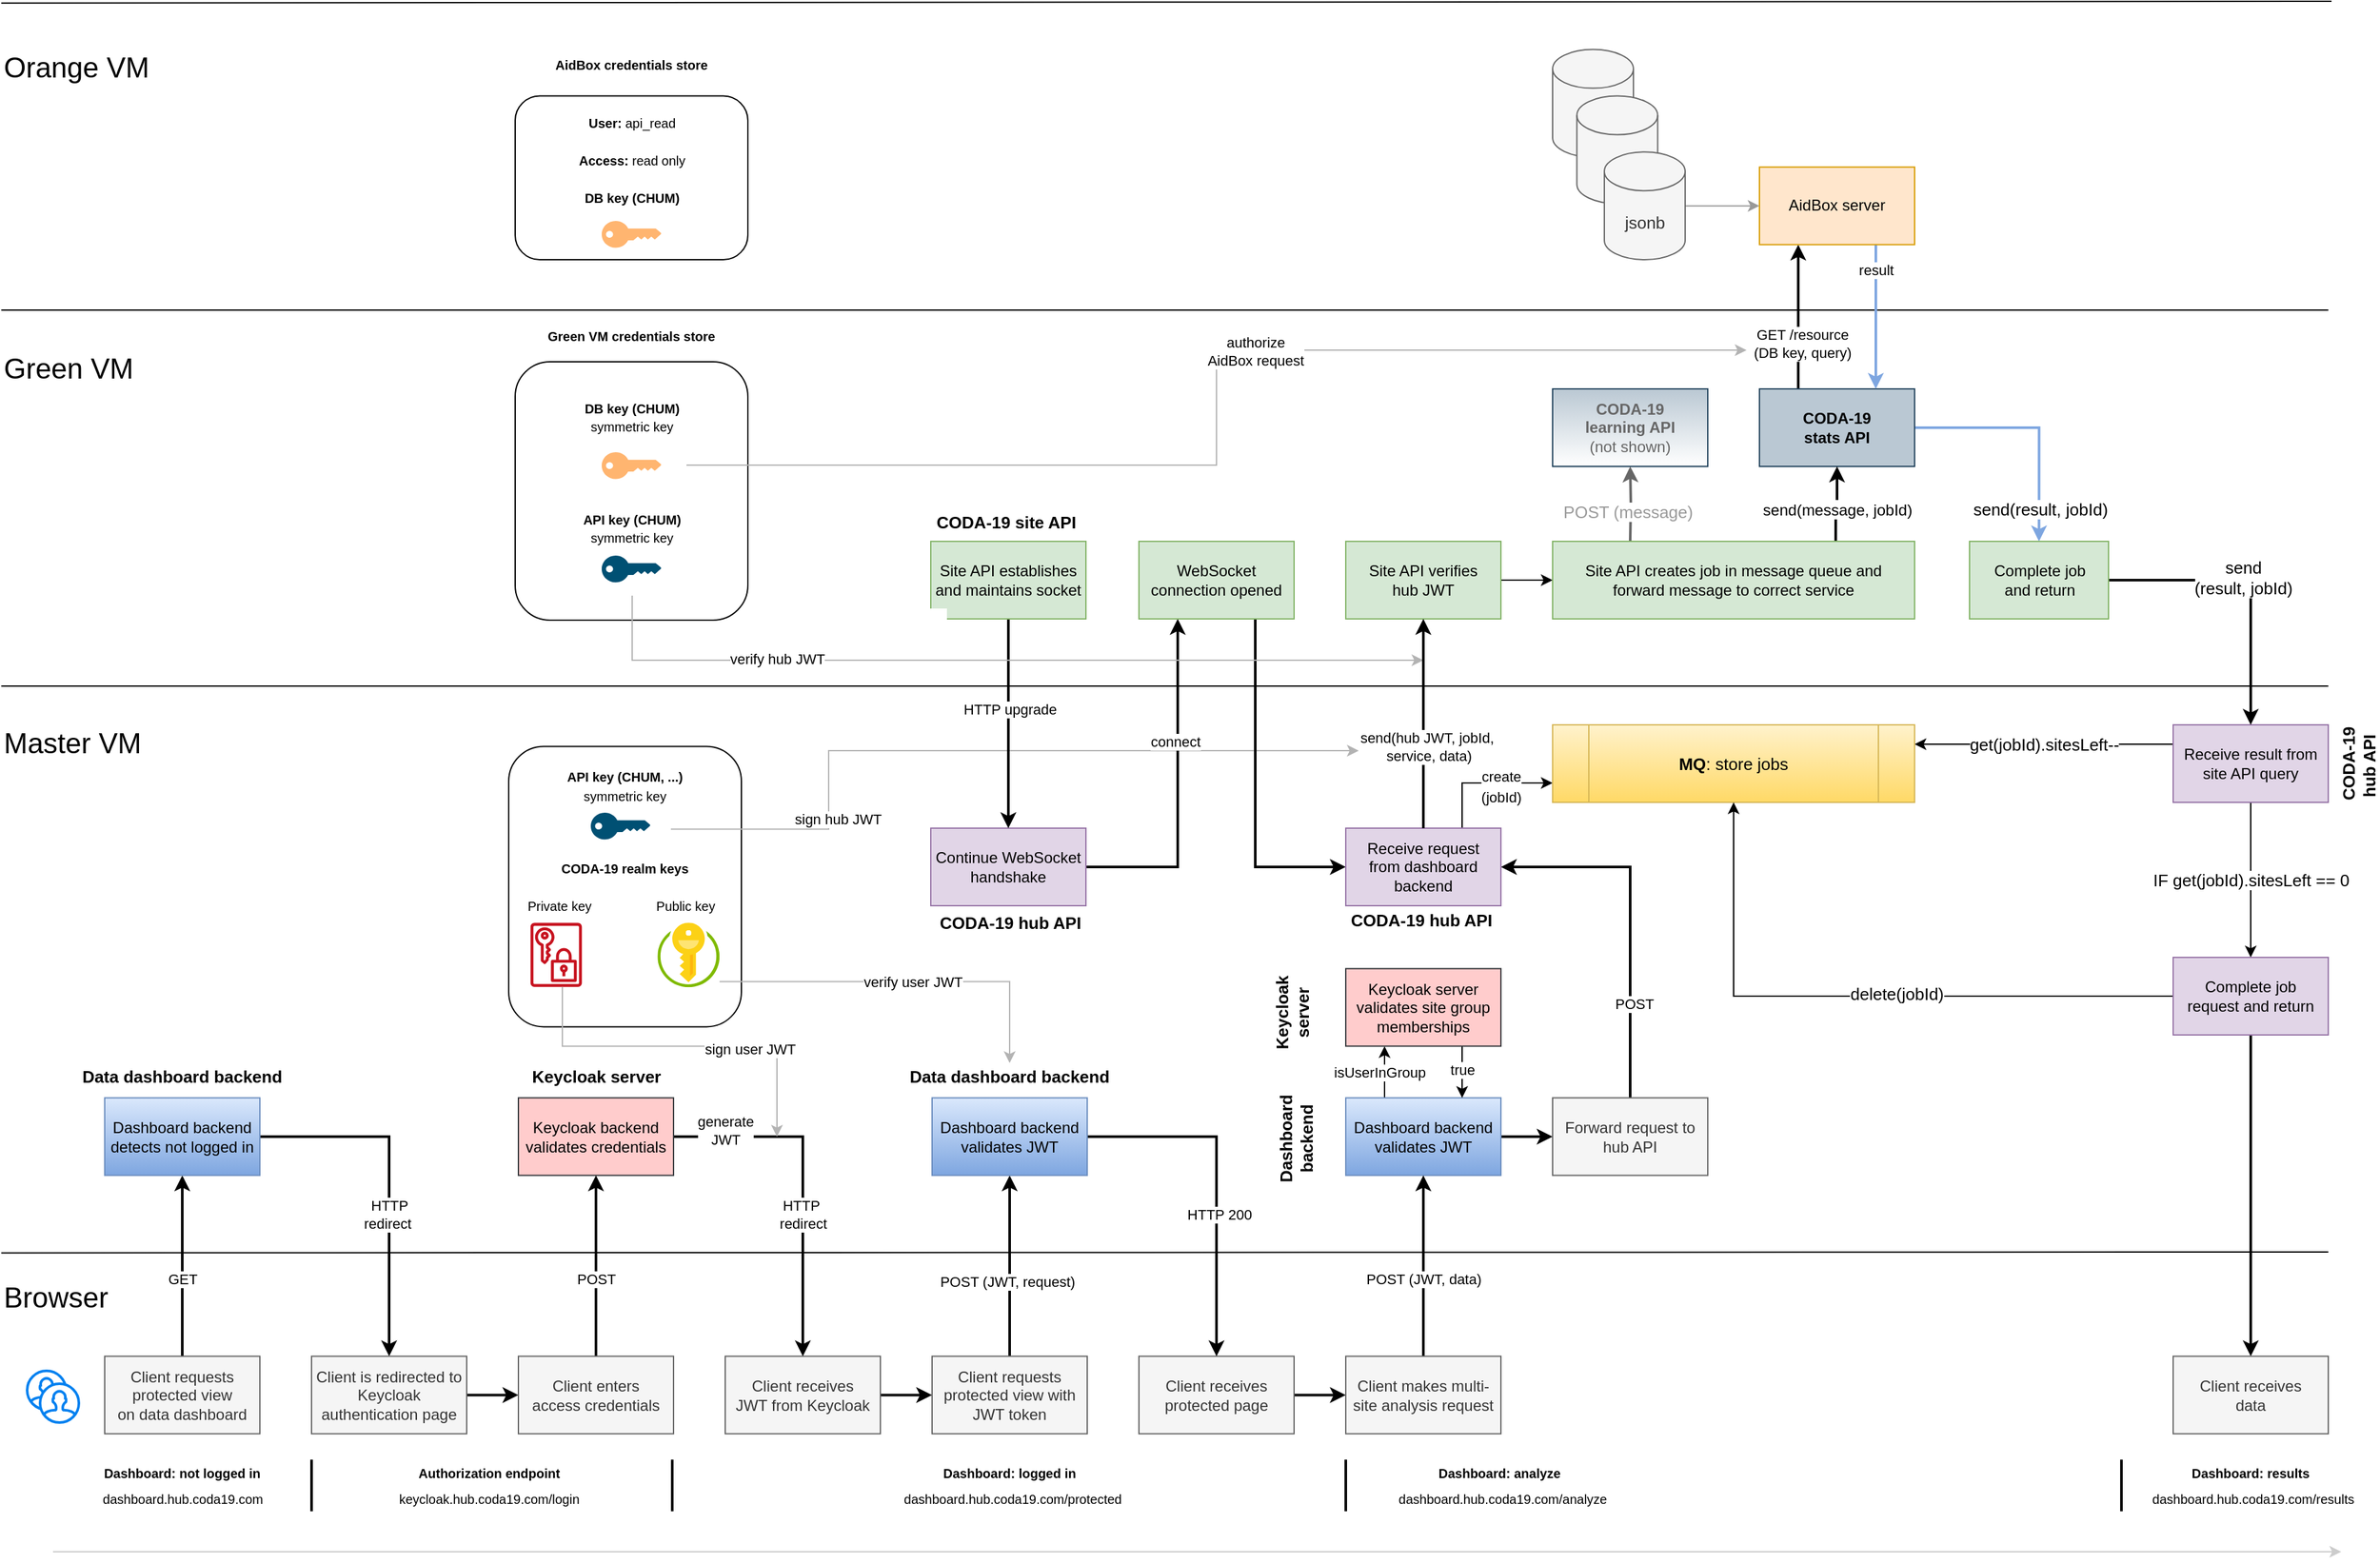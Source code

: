 <mxfile version="13.10.0" type="github">
  <diagram id="xXC8S_svYIRL2FnE1IQ2" name="Page-1">
    <mxGraphModel dx="2417" dy="4061" grid="1" gridSize="10" guides="1" tooltips="1" connect="1" arrows="1" fold="1" page="1" pageScale="1" pageWidth="4000" pageHeight="2400" math="0" shadow="0">
      <root>
        <mxCell id="0" />
        <mxCell id="1" parent="0" />
        <mxCell id="p4e5K4KNWvCtrYB_MZkV-93" value="" style="group" vertex="1" connectable="0" parent="1">
          <mxGeometry x="400" y="-1783.29" width="240" height="217" as="geometry" />
        </mxCell>
        <mxCell id="p4e5K4KNWvCtrYB_MZkV-55" value="" style="rounded=1;whiteSpace=wrap;html=1;" vertex="1" parent="p4e5K4KNWvCtrYB_MZkV-93">
          <mxGeometry x="32.5" width="180" height="217" as="geometry" />
        </mxCell>
        <mxCell id="p4e5K4KNWvCtrYB_MZkV-47" value="&lt;font style=&quot;font-size: 10px&quot;&gt;&lt;b&gt;CODA-19 realm keys&lt;br&gt;&lt;/b&gt;&lt;br&gt;Private key&amp;nbsp; &amp;nbsp; &amp;nbsp; &amp;nbsp; &amp;nbsp; &amp;nbsp; &amp;nbsp; &amp;nbsp; &amp;nbsp; Public key&amp;nbsp;&amp;nbsp;&lt;br&gt;&lt;/font&gt;" style="text;html=1;strokeColor=none;fillColor=none;align=center;verticalAlign=middle;whiteSpace=wrap;rounded=0;" vertex="1" parent="p4e5K4KNWvCtrYB_MZkV-93">
          <mxGeometry x="5" y="93.54" width="235" height="29.931" as="geometry" />
        </mxCell>
        <mxCell id="p4e5K4KNWvCtrYB_MZkV-48" value="" style="outlineConnect=0;fontColor=#232F3E;gradientColor=none;fillColor=#C7131F;strokeColor=none;dashed=0;verticalLabelPosition=bottom;verticalAlign=top;align=center;html=1;fontSize=12;fontStyle=0;aspect=fixed;pointerEvents=1;shape=mxgraph.aws4.data_encryption_key;" vertex="1" parent="p4e5K4KNWvCtrYB_MZkV-93">
          <mxGeometry x="49.37" y="136.4" width="39.74" height="50" as="geometry" />
        </mxCell>
        <mxCell id="p4e5K4KNWvCtrYB_MZkV-46" value="" style="aspect=fixed;html=1;points=[];align=center;image;fontSize=12;image=img/lib/mscae/Key_Vaults.svg;" vertex="1" parent="p4e5K4KNWvCtrYB_MZkV-93">
          <mxGeometry x="147.62" y="136.4" width="48" height="50" as="geometry" />
        </mxCell>
        <mxCell id="p4e5K4KNWvCtrYB_MZkV-138" value="&lt;font style=&quot;font-size: 10px&quot;&gt;&lt;b&gt;API key (CHUM, ...)&lt;/b&gt;&lt;br&gt;symmetric key&lt;br&gt;&lt;/font&gt;" style="text;html=1;strokeColor=none;fillColor=none;align=center;verticalAlign=middle;whiteSpace=wrap;rounded=0;" vertex="1" parent="p4e5K4KNWvCtrYB_MZkV-93">
          <mxGeometry x="5" y="5" width="235" height="50" as="geometry" />
        </mxCell>
        <mxCell id="p4e5K4KNWvCtrYB_MZkV-140" value="" style="points=[[0,0.5,0],[0.24,0,0],[0.5,0.28,0],[0.995,0.475,0],[0.5,0.72,0],[0.24,1,0]];verticalLabelPosition=bottom;html=1;verticalAlign=top;aspect=fixed;align=center;pointerEvents=1;shape=mxgraph.cisco19.key;fillColor=#005073;strokeColor=none;" vertex="1" parent="p4e5K4KNWvCtrYB_MZkV-93">
          <mxGeometry x="96" y="51.29" width="46.11" height="20.75" as="geometry" />
        </mxCell>
        <mxCell id="p4e5K4KNWvCtrYB_MZkV-148" style="edgeStyle=orthogonalEdgeStyle;rounded=0;orthogonalLoop=1;jettySize=auto;html=1;startArrow=none;startFill=0;endArrow=classic;endFill=1;strokeWidth=1;strokeColor=#B3B3B3;exitX=0.697;exitY=0.295;exitDx=0;exitDy=0;exitPerimeter=0;" edge="1" parent="1" source="p4e5K4KNWvCtrYB_MZkV-55">
          <mxGeometry relative="1" as="geometry">
            <mxPoint x="1090" y="-1780" as="targetPoint" />
            <mxPoint x="550" y="-1741.29" as="sourcePoint" />
            <Array as="points">
              <mxPoint x="680" y="-1719" />
              <mxPoint x="680" y="-1780" />
              <mxPoint x="1090" y="-1780" />
            </Array>
          </mxGeometry>
        </mxCell>
        <mxCell id="p4e5K4KNWvCtrYB_MZkV-149" value="sign hub JWT" style="edgeLabel;html=1;align=center;verticalAlign=middle;resizable=0;points=[];" vertex="1" connectable="0" parent="p4e5K4KNWvCtrYB_MZkV-148">
          <mxGeometry x="-0.577" y="-4" relative="1" as="geometry">
            <mxPoint x="2.88" y="-4" as="offset" />
          </mxGeometry>
        </mxCell>
        <mxCell id="p4e5K4KNWvCtrYB_MZkV-44" style="edgeStyle=orthogonalEdgeStyle;rounded=0;orthogonalLoop=1;jettySize=auto;html=1;exitX=1;exitY=0.5;exitDx=0;exitDy=0;entryX=0;entryY=0.5;entryDx=0;entryDy=0;strokeWidth=2;" edge="1" parent="1" source="JVTaZavZ11wcBZYtvzni-1" target="p4e5K4KNWvCtrYB_MZkV-40">
          <mxGeometry relative="1" as="geometry" />
        </mxCell>
        <mxCell id="JVTaZavZ11wcBZYtvzni-1" value="Client receives&lt;br&gt;JWT from Keycloak" style="rounded=0;whiteSpace=wrap;html=1;fillColor=#f5f5f5;strokeColor=#666666;fontColor=#333333;" parent="1" vertex="1">
          <mxGeometry x="600" y="-1311.29" width="120" height="60" as="geometry" />
        </mxCell>
        <mxCell id="p4e5K4KNWvCtrYB_MZkV-8" style="edgeStyle=orthogonalEdgeStyle;rounded=0;orthogonalLoop=1;jettySize=auto;html=1;exitX=0.5;exitY=0;exitDx=0;exitDy=0;strokeWidth=2;" edge="1" parent="1" source="JVTaZavZ11wcBZYtvzni-2" target="p4e5K4KNWvCtrYB_MZkV-7">
          <mxGeometry relative="1" as="geometry" />
        </mxCell>
        <mxCell id="p4e5K4KNWvCtrYB_MZkV-21" value="GET" style="edgeLabel;html=1;align=center;verticalAlign=middle;resizable=0;points=[];" vertex="1" connectable="0" parent="p4e5K4KNWvCtrYB_MZkV-8">
          <mxGeometry x="0.429" y="1" relative="1" as="geometry">
            <mxPoint x="1" y="40" as="offset" />
          </mxGeometry>
        </mxCell>
        <mxCell id="JVTaZavZ11wcBZYtvzni-2" value="Client requests&lt;br&gt;protected view&lt;br&gt;on data dashboard" style="rounded=0;whiteSpace=wrap;html=1;fillColor=#f5f5f5;strokeColor=#666666;fontColor=#333333;" parent="1" vertex="1">
          <mxGeometry x="120" y="-1311.29" width="120" height="60" as="geometry" />
        </mxCell>
        <mxCell id="p4e5K4KNWvCtrYB_MZkV-67" style="edgeStyle=orthogonalEdgeStyle;rounded=0;orthogonalLoop=1;jettySize=auto;html=1;exitX=1;exitY=0.5;exitDx=0;exitDy=0;strokeWidth=2;" edge="1" parent="1" source="JVTaZavZ11wcBZYtvzni-3" target="p4e5K4KNWvCtrYB_MZkV-64">
          <mxGeometry relative="1" as="geometry" />
        </mxCell>
        <mxCell id="JVTaZavZ11wcBZYtvzni-3" value="Client receives protected page" style="rounded=0;whiteSpace=wrap;html=1;fillColor=#f5f5f5;strokeColor=#666666;fontColor=#333333;" parent="1" vertex="1">
          <mxGeometry x="920" y="-1311.29" width="120" height="60" as="geometry" />
        </mxCell>
        <mxCell id="JVTaZavZ11wcBZYtvzni-5" value="" style="endArrow=none;html=1;" parent="1" edge="1">
          <mxGeometry width="50" height="50" relative="1" as="geometry">
            <mxPoint x="40" y="-1391.29" as="sourcePoint" />
            <mxPoint x="1840" y="-1392" as="targetPoint" />
          </mxGeometry>
        </mxCell>
        <mxCell id="JVTaZavZ11wcBZYtvzni-18" style="edgeStyle=orthogonalEdgeStyle;rounded=0;orthogonalLoop=1;jettySize=auto;html=1;exitX=1;exitY=0.5;exitDx=0;exitDy=0;startArrow=none;startFill=0;strokeWidth=2;" parent="1" source="JVTaZavZ11wcBZYtvzni-12" target="JVTaZavZ11wcBZYtvzni-17" edge="1">
          <mxGeometry relative="1" as="geometry" />
        </mxCell>
        <mxCell id="p4e5K4KNWvCtrYB_MZkV-79" style="edgeStyle=orthogonalEdgeStyle;rounded=0;orthogonalLoop=1;jettySize=auto;html=1;exitX=0.25;exitY=0;exitDx=0;exitDy=0;entryX=0.25;entryY=1;entryDx=0;entryDy=0;strokeWidth=1;" edge="1" parent="1" source="JVTaZavZ11wcBZYtvzni-12" target="p4e5K4KNWvCtrYB_MZkV-74">
          <mxGeometry relative="1" as="geometry" />
        </mxCell>
        <mxCell id="p4e5K4KNWvCtrYB_MZkV-80" value="isUserInGroup" style="edgeLabel;html=1;align=center;verticalAlign=middle;resizable=0;points=[];" vertex="1" connectable="0" parent="p4e5K4KNWvCtrYB_MZkV-79">
          <mxGeometry x="-0.188" y="4" relative="1" as="geometry">
            <mxPoint y="-3.53" as="offset" />
          </mxGeometry>
        </mxCell>
        <mxCell id="JVTaZavZ11wcBZYtvzni-12" value="Dashboard backend&lt;br&gt;validates JWT" style="rounded=0;whiteSpace=wrap;html=1;fillColor=#dae8fc;strokeColor=#6c8ebf;gradientColor=#7ea6e0;" parent="1" vertex="1">
          <mxGeometry x="1080" y="-1511.29" width="120" height="60" as="geometry" />
        </mxCell>
        <mxCell id="p4e5K4KNWvCtrYB_MZkV-132" style="edgeStyle=orthogonalEdgeStyle;rounded=0;orthogonalLoop=1;jettySize=auto;html=1;exitX=0.5;exitY=0;exitDx=0;exitDy=0;entryX=1;entryY=0.5;entryDx=0;entryDy=0;startArrow=none;startFill=0;endArrow=classic;endFill=1;strokeWidth=2;" edge="1" parent="1" source="JVTaZavZ11wcBZYtvzni-17" target="p4e5K4KNWvCtrYB_MZkV-131">
          <mxGeometry relative="1" as="geometry" />
        </mxCell>
        <mxCell id="p4e5K4KNWvCtrYB_MZkV-133" value="POST" style="edgeLabel;html=1;align=center;verticalAlign=middle;resizable=0;points=[];" vertex="1" connectable="0" parent="p4e5K4KNWvCtrYB_MZkV-132">
          <mxGeometry x="-0.479" y="-3" relative="1" as="geometry">
            <mxPoint as="offset" />
          </mxGeometry>
        </mxCell>
        <mxCell id="JVTaZavZ11wcBZYtvzni-17" value="Forward request to hub API" style="rounded=0;whiteSpace=wrap;html=1;fillColor=#f5f5f5;strokeColor=#666666;fontColor=#333333;" parent="1" vertex="1">
          <mxGeometry x="1240" y="-1511.29" width="120" height="60" as="geometry" />
        </mxCell>
        <mxCell id="JVTaZavZ11wcBZYtvzni-20" value="" style="endArrow=none;html=1;" parent="1" edge="1">
          <mxGeometry width="50" height="50" relative="1" as="geometry">
            <mxPoint x="40" y="-1830" as="sourcePoint" />
            <mxPoint x="1840" y="-1830" as="targetPoint" />
          </mxGeometry>
        </mxCell>
        <mxCell id="p4e5K4KNWvCtrYB_MZkV-176" style="edgeStyle=orthogonalEdgeStyle;rounded=0;orthogonalLoop=1;jettySize=auto;html=1;exitX=0.25;exitY=0;exitDx=0;exitDy=0;entryX=0.25;entryY=1;entryDx=0;entryDy=0;startArrow=none;startFill=0;endArrow=classic;endFill=1;strokeColor=#000000;strokeWidth=2;" edge="1" parent="1" source="JVTaZavZ11wcBZYtvzni-21" target="JVTaZavZ11wcBZYtvzni-44">
          <mxGeometry relative="1" as="geometry" />
        </mxCell>
        <mxCell id="p4e5K4KNWvCtrYB_MZkV-180" value="GET /resource&lt;br&gt;(DB key, query)" style="edgeLabel;html=1;align=center;verticalAlign=middle;resizable=0;points=[];" vertex="1" connectable="0" parent="p4e5K4KNWvCtrYB_MZkV-176">
          <mxGeometry x="-0.089" y="-3" relative="1" as="geometry">
            <mxPoint y="15.71" as="offset" />
          </mxGeometry>
        </mxCell>
        <mxCell id="p4e5K4KNWvCtrYB_MZkV-196" style="edgeStyle=orthogonalEdgeStyle;rounded=0;orthogonalLoop=1;jettySize=auto;html=1;exitX=1;exitY=0.5;exitDx=0;exitDy=0;entryX=0.5;entryY=0;entryDx=0;entryDy=0;startArrow=none;startFill=0;endArrow=classic;endFill=1;strokeWidth=2;strokeColor=#7EA6E0;" edge="1" parent="1" source="JVTaZavZ11wcBZYtvzni-21" target="p4e5K4KNWvCtrYB_MZkV-211">
          <mxGeometry relative="1" as="geometry" />
        </mxCell>
        <mxCell id="p4e5K4KNWvCtrYB_MZkV-219" value="send(result, jobId)" style="edgeLabel;html=1;align=center;verticalAlign=middle;resizable=0;points=[];fontSize=13;" vertex="1" connectable="0" parent="p4e5K4KNWvCtrYB_MZkV-196">
          <mxGeometry x="0.251" relative="1" as="geometry">
            <mxPoint x="0.08" y="43.43" as="offset" />
          </mxGeometry>
        </mxCell>
        <mxCell id="JVTaZavZ11wcBZYtvzni-21" value="&lt;b&gt;CODA-19 &lt;br&gt;stats API&lt;br&gt;&lt;/b&gt;" style="rounded=0;whiteSpace=wrap;html=1;fillColor=#bac8d3;strokeColor=#23445d;" parent="1" vertex="1">
          <mxGeometry x="1400" y="-2060" width="120" height="60" as="geometry" />
        </mxCell>
        <mxCell id="JVTaZavZ11wcBZYtvzni-43" value="" style="endArrow=none;html=1;" parent="1" edge="1">
          <mxGeometry width="50" height="50" relative="1" as="geometry">
            <mxPoint x="40" y="-2121" as="sourcePoint" />
            <mxPoint x="1840" y="-2121" as="targetPoint" />
          </mxGeometry>
        </mxCell>
        <mxCell id="p4e5K4KNWvCtrYB_MZkV-178" style="edgeStyle=orthogonalEdgeStyle;rounded=0;orthogonalLoop=1;jettySize=auto;html=1;exitX=0.75;exitY=1;exitDx=0;exitDy=0;entryX=0.75;entryY=0;entryDx=0;entryDy=0;startArrow=none;startFill=0;endArrow=classic;endFill=1;strokeWidth=2;strokeColor=#7EA6E0;" edge="1" parent="1" source="JVTaZavZ11wcBZYtvzni-44" target="JVTaZavZ11wcBZYtvzni-21">
          <mxGeometry relative="1" as="geometry" />
        </mxCell>
        <mxCell id="p4e5K4KNWvCtrYB_MZkV-179" value="result" style="edgeLabel;html=1;align=center;verticalAlign=middle;resizable=0;points=[];" vertex="1" connectable="0" parent="p4e5K4KNWvCtrYB_MZkV-178">
          <mxGeometry x="-0.661" relative="1" as="geometry">
            <mxPoint as="offset" />
          </mxGeometry>
        </mxCell>
        <mxCell id="JVTaZavZ11wcBZYtvzni-44" value="AidBox server" style="rounded=0;whiteSpace=wrap;html=1;fillColor=#ffe6cc;strokeColor=#d79b00;" parent="1" vertex="1">
          <mxGeometry x="1400" y="-2231.68" width="120" height="60" as="geometry" />
        </mxCell>
        <mxCell id="JVTaZavZ11wcBZYtvzni-45" value="Orange VM" style="text;html=1;strokeColor=none;fillColor=none;align=left;verticalAlign=middle;whiteSpace=wrap;rounded=0;fontSize=22;" parent="1" vertex="1">
          <mxGeometry x="40" y="-2322.7" width="150" height="30" as="geometry" />
        </mxCell>
        <mxCell id="JVTaZavZ11wcBZYtvzni-49" value="Green VM" style="text;html=1;strokeColor=none;fillColor=none;align=left;verticalAlign=middle;whiteSpace=wrap;rounded=0;fontSize=22;" parent="1" vertex="1">
          <mxGeometry x="40" y="-2090" width="150" height="30" as="geometry" />
        </mxCell>
        <mxCell id="JVTaZavZ11wcBZYtvzni-50" value="Master VM" style="text;html=1;strokeColor=none;fillColor=none;align=left;verticalAlign=middle;whiteSpace=wrap;rounded=0;fontSize=22;" parent="1" vertex="1">
          <mxGeometry x="40" y="-1800" width="150" height="30" as="geometry" />
        </mxCell>
        <mxCell id="JVTaZavZ11wcBZYtvzni-51" value="Browser" style="text;html=1;strokeColor=none;fillColor=none;align=left;verticalAlign=middle;whiteSpace=wrap;rounded=0;fontSize=22;" parent="1" vertex="1">
          <mxGeometry x="40" y="-1371.29" width="150" height="30" as="geometry" />
        </mxCell>
        <mxCell id="JVTaZavZ11wcBZYtvzni-52" value="" style="endArrow=none;html=1;" parent="1" edge="1">
          <mxGeometry width="50" height="50" relative="1" as="geometry">
            <mxPoint x="40" y="-2358.67" as="sourcePoint" />
            <mxPoint x="1842.5" y="-2360" as="targetPoint" />
          </mxGeometry>
        </mxCell>
        <mxCell id="p4e5K4KNWvCtrYB_MZkV-111" style="edgeStyle=orthogonalEdgeStyle;rounded=0;orthogonalLoop=1;jettySize=auto;html=1;exitX=1;exitY=0.5;exitDx=0;exitDy=0;strokeWidth=2;entryX=0.25;entryY=1;entryDx=0;entryDy=0;" edge="1" parent="1" source="JVTaZavZ11wcBZYtvzni-53" target="p4e5K4KNWvCtrYB_MZkV-109">
          <mxGeometry relative="1" as="geometry">
            <mxPoint x="980.059" y="-1840" as="targetPoint" />
          </mxGeometry>
        </mxCell>
        <mxCell id="p4e5K4KNWvCtrYB_MZkV-157" value="connect" style="edgeLabel;html=1;align=center;verticalAlign=middle;resizable=0;points=[];" vertex="1" connectable="0" parent="p4e5K4KNWvCtrYB_MZkV-111">
          <mxGeometry x="0.282" y="2" relative="1" as="geometry">
            <mxPoint as="offset" />
          </mxGeometry>
        </mxCell>
        <mxCell id="JVTaZavZ11wcBZYtvzni-53" value="Continue WebSocket&lt;br&gt;handshake" style="rounded=0;whiteSpace=wrap;html=1;strokeColor=#9673a6;fillColor=#e1d5e7;" parent="1" vertex="1">
          <mxGeometry x="759" y="-1720" width="120" height="60" as="geometry" />
        </mxCell>
        <mxCell id="p4e5K4KNWvCtrYB_MZkV-108" style="edgeStyle=orthogonalEdgeStyle;rounded=0;orthogonalLoop=1;jettySize=auto;html=1;exitX=0.5;exitY=1;exitDx=0;exitDy=0;strokeWidth=2;" edge="1" parent="1" source="JVTaZavZ11wcBZYtvzni-54" target="JVTaZavZ11wcBZYtvzni-53">
          <mxGeometry relative="1" as="geometry">
            <mxPoint x="819" y="-1840" as="sourcePoint" />
          </mxGeometry>
        </mxCell>
        <mxCell id="p4e5K4KNWvCtrYB_MZkV-110" value="HTTP upgrade" style="edgeLabel;html=1;align=center;verticalAlign=middle;resizable=0;points=[];" vertex="1" connectable="0" parent="p4e5K4KNWvCtrYB_MZkV-108">
          <mxGeometry x="-0.429" y="-2" relative="1" as="geometry">
            <mxPoint x="3" y="23" as="offset" />
          </mxGeometry>
        </mxCell>
        <mxCell id="JVTaZavZ11wcBZYtvzni-54" value="Site API establishes and maintains socket" style="rounded=0;whiteSpace=wrap;html=1;fillColor=#d5e8d4;strokeColor=#82b366;" parent="1" vertex="1">
          <mxGeometry x="759" y="-1942" width="120" height="60" as="geometry" />
        </mxCell>
        <mxCell id="p4e5K4KNWvCtrYB_MZkV-243" value="get(jobId).sitesLeft--" style="edgeStyle=orthogonalEdgeStyle;rounded=0;orthogonalLoop=1;jettySize=auto;html=1;exitX=0;exitY=0.25;exitDx=0;exitDy=0;entryX=1;entryY=0.25;entryDx=0;entryDy=0;startArrow=none;startFill=0;endArrow=classic;endFill=1;strokeColor=#000000;strokeWidth=1;fontSize=13;" edge="1" parent="1" source="JVTaZavZ11wcBZYtvzni-59" target="p4e5K4KNWvCtrYB_MZkV-205">
          <mxGeometry relative="1" as="geometry" />
        </mxCell>
        <mxCell id="p4e5K4KNWvCtrYB_MZkV-249" value="IF get(jobId).sitesLeft == 0" style="edgeStyle=orthogonalEdgeStyle;rounded=0;orthogonalLoop=1;jettySize=auto;html=1;exitX=0.5;exitY=1;exitDx=0;exitDy=0;startArrow=none;startFill=0;endArrow=classic;endFill=1;strokeColor=#000000;strokeWidth=1;fontSize=13;" edge="1" parent="1" source="JVTaZavZ11wcBZYtvzni-59" target="p4e5K4KNWvCtrYB_MZkV-246">
          <mxGeometry relative="1" as="geometry" />
        </mxCell>
        <mxCell id="JVTaZavZ11wcBZYtvzni-59" value="Receive result from site API query" style="rounded=0;whiteSpace=wrap;html=1;fillColor=#e1d5e7;strokeColor=#9673a6;" parent="1" vertex="1">
          <mxGeometry x="1720" y="-1800" width="120" height="60" as="geometry" />
        </mxCell>
        <mxCell id="JVTaZavZ11wcBZYtvzni-83" style="edgeStyle=orthogonalEdgeStyle;rounded=0;orthogonalLoop=1;jettySize=auto;html=1;exitX=0.5;exitY=1;exitDx=0;exitDy=0;startArrow=none;startFill=0;strokeWidth=2;fontFamily=Courier New;fontSize=14;" parent="1" source="p4e5K4KNWvCtrYB_MZkV-246" target="JVTaZavZ11wcBZYtvzni-82" edge="1">
          <mxGeometry relative="1" as="geometry">
            <mxPoint x="1620.0" y="-1551.29" as="sourcePoint" />
          </mxGeometry>
        </mxCell>
        <mxCell id="JVTaZavZ11wcBZYtvzni-82" value="Client receives&lt;br&gt;data" style="rounded=0;whiteSpace=wrap;html=1;fillColor=#f5f5f5;strokeColor=#666666;fontColor=#333333;" parent="1" vertex="1">
          <mxGeometry x="1720" y="-1311.29" width="120" height="60" as="geometry" />
        </mxCell>
        <mxCell id="p4e5K4KNWvCtrYB_MZkV-3" value="" style="html=1;verticalLabelPosition=bottom;align=center;labelBackgroundColor=#ffffff;verticalAlign=top;strokeWidth=2;strokeColor=#0080F0;shadow=0;dashed=0;shape=mxgraph.ios7.icons.user;" vertex="1" parent="1">
          <mxGeometry x="60" y="-1300" width="30" height="30" as="geometry" />
        </mxCell>
        <mxCell id="p4e5K4KNWvCtrYB_MZkV-11" style="edgeStyle=orthogonalEdgeStyle;rounded=0;orthogonalLoop=1;jettySize=auto;html=1;exitX=1;exitY=0.5;exitDx=0;exitDy=0;strokeWidth=2;" edge="1" parent="1" source="p4e5K4KNWvCtrYB_MZkV-7" target="p4e5K4KNWvCtrYB_MZkV-10">
          <mxGeometry relative="1" as="geometry" />
        </mxCell>
        <mxCell id="p4e5K4KNWvCtrYB_MZkV-23" value="HTTP&lt;br&gt;redirect&amp;nbsp;" style="edgeLabel;html=1;align=center;verticalAlign=middle;resizable=0;points=[];" vertex="1" connectable="0" parent="p4e5K4KNWvCtrYB_MZkV-11">
          <mxGeometry x="0.244" y="-2" relative="1" as="geometry">
            <mxPoint x="2" y="-8" as="offset" />
          </mxGeometry>
        </mxCell>
        <mxCell id="p4e5K4KNWvCtrYB_MZkV-7" value="Dashboard backend&lt;br&gt;detects not logged in" style="rounded=0;whiteSpace=wrap;html=1;strokeColor=#6c8ebf;fillColor=#dae8fc;gradientColor=#7ea6e0;" vertex="1" parent="1">
          <mxGeometry x="120" y="-1511.29" width="120" height="60" as="geometry" />
        </mxCell>
        <mxCell id="p4e5K4KNWvCtrYB_MZkV-19" style="edgeStyle=orthogonalEdgeStyle;rounded=0;orthogonalLoop=1;jettySize=auto;html=1;exitX=1;exitY=0.5;exitDx=0;exitDy=0;strokeWidth=2;" edge="1" parent="1" source="p4e5K4KNWvCtrYB_MZkV-10" target="p4e5K4KNWvCtrYB_MZkV-18">
          <mxGeometry relative="1" as="geometry" />
        </mxCell>
        <mxCell id="p4e5K4KNWvCtrYB_MZkV-10" value="Client is redirected to Keycloak&lt;br&gt;authentication page" style="rounded=0;whiteSpace=wrap;html=1;fillColor=#f5f5f5;strokeColor=#666666;fontColor=#333333;" vertex="1" parent="1">
          <mxGeometry x="280" y="-1311.29" width="120" height="60" as="geometry" />
        </mxCell>
        <mxCell id="p4e5K4KNWvCtrYB_MZkV-13" value="&lt;font style=&quot;font-size: 10px&quot;&gt;dashboard.hub.coda19.com&lt;/font&gt;" style="text;html=1;strokeColor=none;fillColor=none;align=center;verticalAlign=middle;whiteSpace=wrap;rounded=0;" vertex="1" parent="1">
          <mxGeometry x="122.5" y="-1211.29" width="115" height="20" as="geometry" />
        </mxCell>
        <mxCell id="p4e5K4KNWvCtrYB_MZkV-15" value="&lt;font style=&quot;font-size: 10px&quot;&gt;keycloak.hub.coda19.com/login&lt;/font&gt;" style="text;html=1;strokeColor=none;fillColor=none;align=center;verticalAlign=middle;whiteSpace=wrap;rounded=0;" vertex="1" parent="1">
          <mxGeometry x="360" y="-1211.29" width="115" height="20" as="geometry" />
        </mxCell>
        <mxCell id="p4e5K4KNWvCtrYB_MZkV-34" style="edgeStyle=orthogonalEdgeStyle;rounded=0;orthogonalLoop=1;jettySize=auto;html=1;exitX=1;exitY=0.5;exitDx=0;exitDy=0;strokeWidth=2;" edge="1" parent="1" source="p4e5K4KNWvCtrYB_MZkV-16" target="JVTaZavZ11wcBZYtvzni-1">
          <mxGeometry relative="1" as="geometry" />
        </mxCell>
        <mxCell id="p4e5K4KNWvCtrYB_MZkV-35" value="HTTP&amp;nbsp;&lt;br&gt;redirect" style="edgeLabel;html=1;align=center;verticalAlign=middle;resizable=0;points=[];" vertex="1" connectable="0" parent="p4e5K4KNWvCtrYB_MZkV-34">
          <mxGeometry x="0.548" y="2" relative="1" as="geometry">
            <mxPoint x="-2" y="-49" as="offset" />
          </mxGeometry>
        </mxCell>
        <mxCell id="p4e5K4KNWvCtrYB_MZkV-54" value="generate&lt;br&gt;JWT" style="edgeLabel;html=1;align=center;verticalAlign=middle;resizable=0;points=[];" vertex="1" connectable="0" parent="p4e5K4KNWvCtrYB_MZkV-34">
          <mxGeometry x="-0.756" y="5" relative="1" as="geometry">
            <mxPoint x="7" as="offset" />
          </mxGeometry>
        </mxCell>
        <mxCell id="p4e5K4KNWvCtrYB_MZkV-16" value="Keycloak backend validates credentials" style="rounded=0;whiteSpace=wrap;html=1;fillColor=#ffcccc;strokeColor=#36393d;" vertex="1" parent="1">
          <mxGeometry x="440" y="-1511.29" width="120" height="60" as="geometry" />
        </mxCell>
        <mxCell id="p4e5K4KNWvCtrYB_MZkV-20" value="POST" style="edgeStyle=orthogonalEdgeStyle;rounded=0;orthogonalLoop=1;jettySize=auto;html=1;exitX=0.5;exitY=0;exitDx=0;exitDy=0;strokeWidth=2;" edge="1" parent="1" source="p4e5K4KNWvCtrYB_MZkV-18" target="p4e5K4KNWvCtrYB_MZkV-16">
          <mxGeometry x="-0.143" relative="1" as="geometry">
            <mxPoint as="offset" />
          </mxGeometry>
        </mxCell>
        <mxCell id="p4e5K4KNWvCtrYB_MZkV-18" value="Client enters&lt;br&gt;access credentials" style="rounded=0;whiteSpace=wrap;html=1;fillColor=#f5f5f5;strokeColor=#666666;fontColor=#333333;" vertex="1" parent="1">
          <mxGeometry x="440" y="-1311.29" width="120" height="60" as="geometry" />
        </mxCell>
        <mxCell id="p4e5K4KNWvCtrYB_MZkV-24" value="&lt;font style=&quot;font-size: 10px&quot;&gt;&lt;b&gt;Dashboard: not logged in&lt;/b&gt;&lt;/font&gt;" style="text;html=1;strokeColor=none;fillColor=none;align=center;verticalAlign=middle;whiteSpace=wrap;rounded=0;" vertex="1" parent="1">
          <mxGeometry x="101.25" y="-1231.29" width="157.5" height="20" as="geometry" />
        </mxCell>
        <mxCell id="p4e5K4KNWvCtrYB_MZkV-25" value="&lt;font style=&quot;font-size: 10px&quot;&gt;&lt;b&gt;Authorization endpoint&lt;/b&gt;&lt;/font&gt;" style="text;html=1;strokeColor=none;fillColor=none;align=center;verticalAlign=middle;whiteSpace=wrap;rounded=0;" vertex="1" parent="1">
          <mxGeometry x="350" y="-1231.29" width="135" height="20" as="geometry" />
        </mxCell>
        <mxCell id="p4e5K4KNWvCtrYB_MZkV-26" value="&lt;font style=&quot;font-size: 13px;&quot;&gt;&lt;b style=&quot;font-size: 13px;&quot;&gt;Keycloak server&lt;/b&gt;&lt;/font&gt;" style="text;html=1;strokeColor=none;fillColor=none;align=center;verticalAlign=middle;whiteSpace=wrap;rounded=0;fontSize=13;" vertex="1" parent="1">
          <mxGeometry x="432.5" y="-1538.29" width="135" height="20" as="geometry" />
        </mxCell>
        <mxCell id="p4e5K4KNWvCtrYB_MZkV-33" value="&lt;font style=&quot;font-size: 13px;&quot;&gt;&lt;b style=&quot;font-size: 13px;&quot;&gt;Data dashboard backend&lt;/b&gt;&lt;/font&gt;" style="text;html=1;strokeColor=none;fillColor=none;align=center;verticalAlign=middle;whiteSpace=wrap;rounded=0;fontSize=13;" vertex="1" parent="1">
          <mxGeometry x="101.25" y="-1538.29" width="157.5" height="20" as="geometry" />
        </mxCell>
        <mxCell id="p4e5K4KNWvCtrYB_MZkV-36" value="" style="endArrow=none;html=1;strokeWidth=2;" edge="1" parent="1">
          <mxGeometry width="50" height="50" relative="1" as="geometry">
            <mxPoint x="280" y="-1191.29" as="sourcePoint" />
            <mxPoint x="280" y="-1231.29" as="targetPoint" />
          </mxGeometry>
        </mxCell>
        <mxCell id="p4e5K4KNWvCtrYB_MZkV-37" value="" style="endArrow=none;html=1;strokeWidth=2;" edge="1" parent="1">
          <mxGeometry width="50" height="50" relative="1" as="geometry">
            <mxPoint x="559" y="-1191.29" as="sourcePoint" />
            <mxPoint x="559" y="-1231.29" as="targetPoint" />
          </mxGeometry>
        </mxCell>
        <mxCell id="p4e5K4KNWvCtrYB_MZkV-38" value="&lt;font style=&quot;font-size: 10px&quot;&gt;dashboard.hub.coda19.com/protected&lt;/font&gt;" style="text;html=1;strokeColor=none;fillColor=none;align=center;verticalAlign=middle;whiteSpace=wrap;rounded=0;" vertex="1" parent="1">
          <mxGeometry x="765" y="-1211.29" width="115" height="20" as="geometry" />
        </mxCell>
        <mxCell id="p4e5K4KNWvCtrYB_MZkV-39" value="&lt;span style=&quot;font-size: 10px&quot;&gt;&lt;b&gt;Dashboard: logged in&lt;/b&gt;&lt;/span&gt;" style="text;html=1;strokeColor=none;fillColor=none;align=center;verticalAlign=middle;whiteSpace=wrap;rounded=0;" vertex="1" parent="1">
          <mxGeometry x="741.25" y="-1231.29" width="157.5" height="20" as="geometry" />
        </mxCell>
        <mxCell id="p4e5K4KNWvCtrYB_MZkV-60" style="edgeStyle=orthogonalEdgeStyle;rounded=0;orthogonalLoop=1;jettySize=auto;html=1;exitX=0.5;exitY=0;exitDx=0;exitDy=0;strokeWidth=2;" edge="1" parent="1" source="p4e5K4KNWvCtrYB_MZkV-40" target="p4e5K4KNWvCtrYB_MZkV-41">
          <mxGeometry relative="1" as="geometry" />
        </mxCell>
        <mxCell id="p4e5K4KNWvCtrYB_MZkV-61" value="POST (JWT, request)" style="edgeLabel;html=1;align=center;verticalAlign=middle;resizable=0;points=[];" vertex="1" connectable="0" parent="p4e5K4KNWvCtrYB_MZkV-60">
          <mxGeometry x="-0.171" y="2" relative="1" as="geometry">
            <mxPoint as="offset" />
          </mxGeometry>
        </mxCell>
        <mxCell id="p4e5K4KNWvCtrYB_MZkV-40" value="Client requests protected view with JWT token" style="rounded=0;whiteSpace=wrap;html=1;fillColor=#f5f5f5;strokeColor=#666666;fontColor=#333333;" vertex="1" parent="1">
          <mxGeometry x="760" y="-1311.29" width="120" height="60" as="geometry" />
        </mxCell>
        <mxCell id="p4e5K4KNWvCtrYB_MZkV-62" style="edgeStyle=orthogonalEdgeStyle;rounded=0;orthogonalLoop=1;jettySize=auto;html=1;exitX=1;exitY=0.5;exitDx=0;exitDy=0;strokeWidth=2;" edge="1" parent="1" source="p4e5K4KNWvCtrYB_MZkV-41" target="JVTaZavZ11wcBZYtvzni-3">
          <mxGeometry relative="1" as="geometry" />
        </mxCell>
        <mxCell id="p4e5K4KNWvCtrYB_MZkV-63" value="HTTP 200" style="edgeLabel;html=1;align=center;verticalAlign=middle;resizable=0;points=[];" vertex="1" connectable="0" parent="p4e5K4KNWvCtrYB_MZkV-62">
          <mxGeometry x="0.185" y="2" relative="1" as="geometry">
            <mxPoint as="offset" />
          </mxGeometry>
        </mxCell>
        <mxCell id="p4e5K4KNWvCtrYB_MZkV-41" value="Dashboard backend&lt;br&gt;validates JWT" style="rounded=0;whiteSpace=wrap;html=1;strokeColor=#6c8ebf;fillColor=#dae8fc;gradientColor=#7ea6e0;" vertex="1" parent="1">
          <mxGeometry x="760" y="-1511.29" width="120" height="60" as="geometry" />
        </mxCell>
        <mxCell id="p4e5K4KNWvCtrYB_MZkV-43" value="&lt;font style=&quot;font-size: 13px;&quot;&gt;&lt;b style=&quot;font-size: 13px;&quot;&gt;Data dashboard backend&lt;/b&gt;&lt;/font&gt;" style="text;html=1;strokeColor=none;fillColor=none;align=center;verticalAlign=middle;whiteSpace=wrap;rounded=0;fontSize=13;" vertex="1" parent="1">
          <mxGeometry x="736.25" y="-1538.29" width="167.5" height="20" as="geometry" />
        </mxCell>
        <mxCell id="p4e5K4KNWvCtrYB_MZkV-56" value="" style="endArrow=none;html=1;strokeWidth=2;" edge="1" parent="1">
          <mxGeometry width="50" height="50" relative="1" as="geometry">
            <mxPoint x="1080" y="-1191.29" as="sourcePoint" />
            <mxPoint x="1080" y="-1231.29" as="targetPoint" />
          </mxGeometry>
        </mxCell>
        <mxCell id="p4e5K4KNWvCtrYB_MZkV-66" style="edgeStyle=orthogonalEdgeStyle;rounded=0;orthogonalLoop=1;jettySize=auto;html=1;exitX=0.5;exitY=0;exitDx=0;exitDy=0;strokeWidth=2;" edge="1" parent="1" source="p4e5K4KNWvCtrYB_MZkV-64" target="JVTaZavZ11wcBZYtvzni-12">
          <mxGeometry relative="1" as="geometry" />
        </mxCell>
        <mxCell id="p4e5K4KNWvCtrYB_MZkV-70" value="POST (JWT, data)" style="edgeLabel;html=1;align=center;verticalAlign=middle;resizable=0;points=[];" vertex="1" connectable="0" parent="p4e5K4KNWvCtrYB_MZkV-66">
          <mxGeometry x="-0.247" y="-2" relative="1" as="geometry">
            <mxPoint x="-2" y="-7.06" as="offset" />
          </mxGeometry>
        </mxCell>
        <mxCell id="p4e5K4KNWvCtrYB_MZkV-64" value="Client makes multi-site analysis request" style="rounded=0;whiteSpace=wrap;html=1;fillColor=#f5f5f5;strokeColor=#666666;fontColor=#333333;" vertex="1" parent="1">
          <mxGeometry x="1080" y="-1311.29" width="120" height="60" as="geometry" />
        </mxCell>
        <mxCell id="p4e5K4KNWvCtrYB_MZkV-81" style="edgeStyle=orthogonalEdgeStyle;rounded=0;orthogonalLoop=1;jettySize=auto;html=1;exitX=0.75;exitY=1;exitDx=0;exitDy=0;entryX=0.75;entryY=0;entryDx=0;entryDy=0;strokeWidth=1;" edge="1" parent="1" source="p4e5K4KNWvCtrYB_MZkV-74" target="JVTaZavZ11wcBZYtvzni-12">
          <mxGeometry relative="1" as="geometry" />
        </mxCell>
        <mxCell id="p4e5K4KNWvCtrYB_MZkV-82" value="true" style="edgeLabel;html=1;align=center;verticalAlign=middle;resizable=0;points=[];" vertex="1" connectable="0" parent="p4e5K4KNWvCtrYB_MZkV-81">
          <mxGeometry x="-0.341" relative="1" as="geometry">
            <mxPoint y="5.06" as="offset" />
          </mxGeometry>
        </mxCell>
        <mxCell id="p4e5K4KNWvCtrYB_MZkV-74" value="Keycloak server&lt;br&gt;validates site group&lt;br&gt;memberships" style="rounded=0;whiteSpace=wrap;html=1;fillColor=#ffcccc;strokeColor=#36393d;" vertex="1" parent="1">
          <mxGeometry x="1080" y="-1611.29" width="120" height="60" as="geometry" />
        </mxCell>
        <mxCell id="p4e5K4KNWvCtrYB_MZkV-76" value="&lt;font style=&quot;font-size: 10px&quot;&gt;dashboard.hub.coda19.com/analyze&lt;/font&gt;" style="text;html=1;strokeColor=none;fillColor=none;align=center;verticalAlign=middle;whiteSpace=wrap;rounded=0;" vertex="1" parent="1">
          <mxGeometry x="1143.75" y="-1211.29" width="115" height="20" as="geometry" />
        </mxCell>
        <mxCell id="p4e5K4KNWvCtrYB_MZkV-77" value="&lt;span style=&quot;font-size: 10px&quot;&gt;&lt;b&gt;Dashboard: analyze&lt;/b&gt;&lt;/span&gt;" style="text;html=1;strokeColor=none;fillColor=none;align=center;verticalAlign=middle;whiteSpace=wrap;rounded=0;" vertex="1" parent="1">
          <mxGeometry x="1120" y="-1231.29" width="157.5" height="20" as="geometry" />
        </mxCell>
        <mxCell id="p4e5K4KNWvCtrYB_MZkV-92" value="" style="shape=image;html=1;verticalAlign=top;verticalLabelPosition=bottom;labelBackgroundColor=#ffffff;imageAspect=0;aspect=fixed;image=https://cdn2.iconfinder.com/data/icons/font-awesome/1792/heartbeat-128.png;imageBackground=#ffffff;" vertex="1" parent="1">
          <mxGeometry x="751.5" y="-1890" width="20" height="20" as="geometry" />
        </mxCell>
        <mxCell id="p4e5K4KNWvCtrYB_MZkV-52" value="" style="edgeStyle=orthogonalEdgeStyle;rounded=0;orthogonalLoop=1;jettySize=auto;html=1;strokeWidth=1;strokeColor=#B3B3B3;" edge="1" parent="1" source="p4e5K4KNWvCtrYB_MZkV-48">
          <mxGeometry relative="1" as="geometry">
            <mxPoint x="640" y="-1481.29" as="targetPoint" />
            <Array as="points">
              <mxPoint x="474" y="-1551.29" />
              <mxPoint x="640" y="-1551.29" />
            </Array>
          </mxGeometry>
        </mxCell>
        <mxCell id="p4e5K4KNWvCtrYB_MZkV-53" value="sign user JWT" style="edgeLabel;html=1;align=center;verticalAlign=middle;resizable=0;points=[];" vertex="1" connectable="0" parent="p4e5K4KNWvCtrYB_MZkV-52">
          <mxGeometry x="0.355" y="-2" relative="1" as="geometry">
            <mxPoint as="offset" />
          </mxGeometry>
        </mxCell>
        <mxCell id="p4e5K4KNWvCtrYB_MZkV-58" value="" style="edgeStyle=orthogonalEdgeStyle;rounded=0;orthogonalLoop=1;jettySize=auto;html=1;strokeWidth=1;strokeColor=#B3B3B3;" edge="1" parent="1" source="p4e5K4KNWvCtrYB_MZkV-46" target="p4e5K4KNWvCtrYB_MZkV-43">
          <mxGeometry relative="1" as="geometry">
            <Array as="points">
              <mxPoint x="820" y="-1601.29" />
            </Array>
          </mxGeometry>
        </mxCell>
        <mxCell id="p4e5K4KNWvCtrYB_MZkV-59" value="verify user JWT" style="edgeLabel;html=1;align=center;verticalAlign=middle;resizable=0;points=[];" vertex="1" connectable="0" parent="p4e5K4KNWvCtrYB_MZkV-58">
          <mxGeometry x="0.06" y="-1" relative="1" as="geometry">
            <mxPoint x="-3.29" y="-1.06" as="offset" />
          </mxGeometry>
        </mxCell>
        <mxCell id="p4e5K4KNWvCtrYB_MZkV-95" value="&lt;font style=&quot;font-size: 13px;&quot;&gt;&lt;b style=&quot;font-size: 13px;&quot;&gt;CODA-19 hub API&amp;nbsp;&lt;/b&gt;&lt;/font&gt;" style="text;html=1;strokeColor=none;fillColor=none;align=center;verticalAlign=middle;whiteSpace=wrap;rounded=0;fontSize=13;" vertex="1" parent="1">
          <mxGeometry x="755" y="-1656.71" width="135" height="20" as="geometry" />
        </mxCell>
        <mxCell id="p4e5K4KNWvCtrYB_MZkV-96" value="&lt;font style=&quot;font-size: 13px;&quot;&gt;&lt;b style=&quot;font-size: 13px;&quot;&gt;CODA-19 site API&lt;/b&gt;&lt;/font&gt;" style="text;html=1;strokeColor=none;fillColor=none;align=center;verticalAlign=middle;whiteSpace=wrap;rounded=0;fontSize=13;" vertex="1" parent="1">
          <mxGeometry x="744" y="-1967" width="147" height="20" as="geometry" />
        </mxCell>
        <mxCell id="p4e5K4KNWvCtrYB_MZkV-139" style="edgeStyle=orthogonalEdgeStyle;rounded=0;orthogonalLoop=1;jettySize=auto;html=1;exitX=0.75;exitY=1;exitDx=0;exitDy=0;entryX=0;entryY=0.5;entryDx=0;entryDy=0;startArrow=none;startFill=0;endArrow=classic;endFill=1;strokeWidth=2;" edge="1" parent="1" source="p4e5K4KNWvCtrYB_MZkV-109" target="p4e5K4KNWvCtrYB_MZkV-131">
          <mxGeometry relative="1" as="geometry" />
        </mxCell>
        <mxCell id="p4e5K4KNWvCtrYB_MZkV-109" value="WebSocket&lt;br&gt;connection opened" style="rounded=0;whiteSpace=wrap;html=1;fillColor=#d5e8d4;strokeColor=#82b366;" vertex="1" parent="1">
          <mxGeometry x="920" y="-1942" width="120" height="60" as="geometry" />
        </mxCell>
        <mxCell id="p4e5K4KNWvCtrYB_MZkV-160" style="edgeStyle=orthogonalEdgeStyle;rounded=0;orthogonalLoop=1;jettySize=auto;html=1;exitX=1;exitY=0.5;exitDx=0;exitDy=0;startArrow=none;startFill=0;endArrow=classic;endFill=1;strokeWidth=1;" edge="1" parent="1" source="p4e5K4KNWvCtrYB_MZkV-121" target="p4e5K4KNWvCtrYB_MZkV-153">
          <mxGeometry relative="1" as="geometry" />
        </mxCell>
        <mxCell id="p4e5K4KNWvCtrYB_MZkV-121" value="Site API verifies&lt;br&gt;hub JWT" style="rounded=0;whiteSpace=wrap;html=1;fillColor=#d5e8d4;strokeColor=#82b366;" vertex="1" parent="1">
          <mxGeometry x="1080" y="-1942" width="120" height="60" as="geometry" />
        </mxCell>
        <mxCell id="p4e5K4KNWvCtrYB_MZkV-236" style="edgeStyle=orthogonalEdgeStyle;rounded=0;orthogonalLoop=1;jettySize=auto;html=1;exitX=0.75;exitY=0;exitDx=0;exitDy=0;entryX=0;entryY=0.75;entryDx=0;entryDy=0;startArrow=none;startFill=0;endArrow=classic;endFill=1;strokeColor=#000000;strokeWidth=1;fontSize=13;" edge="1" parent="1" source="p4e5K4KNWvCtrYB_MZkV-131" target="p4e5K4KNWvCtrYB_MZkV-205">
          <mxGeometry relative="1" as="geometry" />
        </mxCell>
        <mxCell id="p4e5K4KNWvCtrYB_MZkV-237" value="&lt;font style=&quot;font-size: 11px&quot;&gt;create&lt;br&gt;(jobId)&lt;/font&gt;" style="edgeLabel;html=1;align=center;verticalAlign=middle;resizable=0;points=[];fontSize=13;" vertex="1" connectable="0" parent="p4e5K4KNWvCtrYB_MZkV-236">
          <mxGeometry x="-0.602" y="-2" relative="1" as="geometry">
            <mxPoint x="28" y="-11.86" as="offset" />
          </mxGeometry>
        </mxCell>
        <mxCell id="p4e5K4KNWvCtrYB_MZkV-131" value="Receive request&lt;br&gt;from dashboard backend" style="rounded=0;whiteSpace=wrap;html=1;strokeColor=#9673a6;fillColor=#e1d5e7;" vertex="1" parent="1">
          <mxGeometry x="1080" y="-1720" width="120" height="60" as="geometry" />
        </mxCell>
        <mxCell id="p4e5K4KNWvCtrYB_MZkV-152" value="" style="group" vertex="1" connectable="0" parent="1">
          <mxGeometry x="410" y="-2051" width="235" height="170" as="geometry" />
        </mxCell>
        <mxCell id="p4e5K4KNWvCtrYB_MZkV-101" value="&lt;span style=&quot;font-size: 10px&quot;&gt;&lt;u&gt;&lt;br&gt;&lt;/u&gt;&lt;b&gt;DB key (CHUM)&lt;/b&gt;&lt;br&gt;symmetric key&lt;br&gt;&lt;br&gt;&lt;br&gt;&lt;br&gt;&lt;br&gt;&lt;b&gt;API key (CHUM)&lt;/b&gt;&lt;br&gt;&lt;/span&gt;&lt;span style=&quot;font-size: 10px&quot;&gt;symmetric key&lt;br&gt;&lt;br&gt;&lt;br&gt;&lt;br&gt;&lt;/span&gt;" style="rounded=1;whiteSpace=wrap;html=1;" vertex="1" parent="p4e5K4KNWvCtrYB_MZkV-152">
          <mxGeometry x="27.5" y="-30" width="180" height="200" as="geometry" />
        </mxCell>
        <mxCell id="p4e5K4KNWvCtrYB_MZkV-187" value="" style="points=[[0,0.5,0],[0.24,0,0],[0.5,0.28,0],[0.995,0.475,0],[0.5,0.72,0],[0.24,1,0]];verticalLabelPosition=bottom;html=1;verticalAlign=top;aspect=fixed;align=center;pointerEvents=1;shape=mxgraph.cisco19.key;fillColor=#005073;strokeColor=none;" vertex="1" parent="p4e5K4KNWvCtrYB_MZkV-152">
          <mxGeometry x="94.45" y="120" width="46.11" height="20.75" as="geometry" />
        </mxCell>
        <mxCell id="p4e5K4KNWvCtrYB_MZkV-188" value="" style="points=[[0,0.5,0],[0.24,0,0],[0.5,0.28,0],[0.995,0.475,0],[0.5,0.72,0],[0.24,1,0]];verticalLabelPosition=bottom;html=1;verticalAlign=top;aspect=fixed;align=center;pointerEvents=1;shape=mxgraph.cisco19.key;strokeColor=none;fillColor=#FFB570;" vertex="1" parent="p4e5K4KNWvCtrYB_MZkV-152">
          <mxGeometry x="94.45" y="40" width="46.11" height="20.75" as="geometry" />
        </mxCell>
        <mxCell id="p4e5K4KNWvCtrYB_MZkV-167" style="edgeStyle=orthogonalEdgeStyle;rounded=0;orthogonalLoop=1;jettySize=auto;html=1;entryX=0.5;entryY=1;entryDx=0;entryDy=0;startArrow=none;startFill=0;endArrow=classic;endFill=1;strokeWidth=2;strokeColor=#666666;" edge="1" parent="1" target="p4e5K4KNWvCtrYB_MZkV-165">
          <mxGeometry relative="1" as="geometry">
            <mxPoint x="1300" y="-1942" as="sourcePoint" />
          </mxGeometry>
        </mxCell>
        <mxCell id="p4e5K4KNWvCtrYB_MZkV-213" value="&lt;font color=&quot;#999999&quot;&gt;POST (message)&lt;/font&gt;" style="edgeLabel;html=1;align=center;verticalAlign=middle;resizable=0;points=[];fontSize=13;" vertex="1" connectable="0" parent="p4e5K4KNWvCtrYB_MZkV-167">
          <mxGeometry x="-0.197" y="3" relative="1" as="geometry">
            <mxPoint as="offset" />
          </mxGeometry>
        </mxCell>
        <mxCell id="p4e5K4KNWvCtrYB_MZkV-170" style="edgeStyle=orthogonalEdgeStyle;rounded=0;orthogonalLoop=1;jettySize=auto;html=1;exitX=0.782;exitY=0;exitDx=0;exitDy=0;entryX=0.5;entryY=1;entryDx=0;entryDy=0;startArrow=none;startFill=0;endArrow=classic;endFill=1;strokeColor=#000000;strokeWidth=2;exitPerimeter=0;" edge="1" parent="1" source="p4e5K4KNWvCtrYB_MZkV-153" target="JVTaZavZ11wcBZYtvzni-21">
          <mxGeometry relative="1" as="geometry" />
        </mxCell>
        <mxCell id="p4e5K4KNWvCtrYB_MZkV-212" value="&lt;font style=&quot;font-size: 12px&quot;&gt;send(message, jobId)&lt;/font&gt;" style="edgeLabel;html=1;align=center;verticalAlign=middle;resizable=0;points=[];fontSize=13;" vertex="1" connectable="0" parent="p4e5K4KNWvCtrYB_MZkV-170">
          <mxGeometry x="-0.149" y="-1" relative="1" as="geometry">
            <mxPoint as="offset" />
          </mxGeometry>
        </mxCell>
        <mxCell id="p4e5K4KNWvCtrYB_MZkV-153" value="Site API creates job in message queue and&lt;br&gt;forward message to correct service" style="rounded=0;whiteSpace=wrap;html=1;fillColor=#d5e8d4;strokeColor=#82b366;" vertex="1" parent="1">
          <mxGeometry x="1240" y="-1942" width="280" height="60" as="geometry" />
        </mxCell>
        <mxCell id="p4e5K4KNWvCtrYB_MZkV-158" style="edgeStyle=orthogonalEdgeStyle;rounded=0;orthogonalLoop=1;jettySize=auto;html=1;startArrow=none;startFill=0;endArrow=classic;endFill=1;strokeColor=#B3B3B3;strokeWidth=1;" edge="1" parent="1">
          <mxGeometry relative="1" as="geometry">
            <mxPoint x="528" y="-1900" as="sourcePoint" />
            <mxPoint x="1140" y="-1850" as="targetPoint" />
            <Array as="points">
              <mxPoint x="528" y="-1850" />
              <mxPoint x="1140" y="-1850" />
            </Array>
          </mxGeometry>
        </mxCell>
        <mxCell id="p4e5K4KNWvCtrYB_MZkV-159" value="verify hub JWT" style="edgeLabel;html=1;align=center;verticalAlign=middle;resizable=0;points=[];" vertex="1" connectable="0" parent="p4e5K4KNWvCtrYB_MZkV-158">
          <mxGeometry x="-0.1" y="1" relative="1" as="geometry">
            <mxPoint x="-136.33" as="offset" />
          </mxGeometry>
        </mxCell>
        <mxCell id="p4e5K4KNWvCtrYB_MZkV-165" value="&lt;font color=&quot;#666666&quot;&gt;&lt;b&gt;CODA-19 &lt;/b&gt;&lt;br&gt;&lt;b&gt;learning API&lt;/b&gt;&lt;br&gt;(not shown)&lt;br&gt;&lt;/font&gt;" style="rounded=0;whiteSpace=wrap;html=1;fillColor=#bac8d3;strokeColor=#23445d;gradientColor=#ffffff;" vertex="1" parent="1">
          <mxGeometry x="1240" y="-2060" width="120" height="60" as="geometry" />
        </mxCell>
        <mxCell id="p4e5K4KNWvCtrYB_MZkV-134" style="edgeStyle=orthogonalEdgeStyle;rounded=0;orthogonalLoop=1;jettySize=auto;html=1;exitX=0.5;exitY=0;exitDx=0;exitDy=0;startArrow=none;startFill=0;endArrow=classic;endFill=1;strokeWidth=2;entryX=0.5;entryY=1;entryDx=0;entryDy=0;" edge="1" parent="1" source="p4e5K4KNWvCtrYB_MZkV-131" target="p4e5K4KNWvCtrYB_MZkV-121">
          <mxGeometry relative="1" as="geometry">
            <mxPoint x="1140" y="-1840" as="targetPoint" />
          </mxGeometry>
        </mxCell>
        <mxCell id="p4e5K4KNWvCtrYB_MZkV-136" value="send(hub JWT, jobId,&amp;nbsp;&lt;br&gt;service, data)" style="edgeLabel;html=1;align=center;verticalAlign=middle;resizable=0;points=[];" vertex="1" connectable="0" parent="p4e5K4KNWvCtrYB_MZkV-134">
          <mxGeometry x="-0.403" y="3" relative="1" as="geometry">
            <mxPoint x="6.75" y="-14.72" as="offset" />
          </mxGeometry>
        </mxCell>
        <mxCell id="p4e5K4KNWvCtrYB_MZkV-181" value="&lt;span style=&quot;font-size: 10px&quot;&gt;&lt;b&gt;&lt;br&gt;&lt;br&gt;User:&amp;nbsp;&lt;/b&gt;api_read&lt;br&gt;&lt;br&gt;&lt;b&gt;Access:&lt;/b&gt;&amp;nbsp;read only&lt;br&gt;&lt;br&gt;&lt;b&gt;DB key (CHUM)&lt;/b&gt;&lt;br&gt;&lt;br&gt;&lt;/span&gt;&lt;span style=&quot;font-size: 10px&quot;&gt;&lt;br&gt;&lt;br&gt;&lt;br&gt;&lt;/span&gt;" style="rounded=1;whiteSpace=wrap;html=1;" vertex="1" parent="1">
          <mxGeometry x="437.5" y="-2286.726" width="180" height="126.726" as="geometry" />
        </mxCell>
        <mxCell id="p4e5K4KNWvCtrYB_MZkV-182" value="&lt;font style=&quot;font-size: 10px&quot;&gt;&lt;b&gt;AidBox credentials store&lt;/b&gt;&lt;br&gt;&lt;/font&gt;" style="text;html=1;strokeColor=none;fillColor=none;align=center;verticalAlign=middle;whiteSpace=wrap;rounded=0;" vertex="1" parent="1">
          <mxGeometry x="410" y="-2330" width="235" height="37.304" as="geometry" />
        </mxCell>
        <mxCell id="p4e5K4KNWvCtrYB_MZkV-185" value="" style="html=1;verticalLabelPosition=bottom;align=center;labelBackgroundColor=#ffffff;verticalAlign=top;strokeWidth=2;strokeColor=#0080F0;shadow=0;dashed=0;shape=mxgraph.ios7.icons.user;" vertex="1" parent="1">
          <mxGeometry x="70" y="-1290" width="30" height="30" as="geometry" />
        </mxCell>
        <mxCell id="p4e5K4KNWvCtrYB_MZkV-142" value="&lt;font style=&quot;font-size: 10px&quot;&gt;&lt;b&gt;Green VM credentials store&lt;/b&gt;&lt;br&gt;&lt;/font&gt;" style="text;html=1;strokeColor=none;fillColor=none;align=center;verticalAlign=middle;whiteSpace=wrap;rounded=0;" vertex="1" parent="1">
          <mxGeometry x="410" y="-2120" width="235" height="37.3" as="geometry" />
        </mxCell>
        <mxCell id="p4e5K4KNWvCtrYB_MZkV-189" value="" style="points=[[0,0.5,0],[0.24,0,0],[0.5,0.28,0],[0.995,0.475,0],[0.5,0.72,0],[0.24,1,0]];verticalLabelPosition=bottom;html=1;verticalAlign=top;aspect=fixed;align=center;pointerEvents=1;shape=mxgraph.cisco19.key;strokeColor=none;fillColor=#FFB570;" vertex="1" parent="1">
          <mxGeometry x="504.45" y="-2190" width="46.11" height="20.75" as="geometry" />
        </mxCell>
        <mxCell id="p4e5K4KNWvCtrYB_MZkV-192" style="edgeStyle=orthogonalEdgeStyle;rounded=0;orthogonalLoop=1;jettySize=auto;html=1;startArrow=none;startFill=0;endArrow=classic;endFill=1;strokeWidth=1;strokeColor=#B3B3B3;" edge="1" parent="1">
          <mxGeometry relative="1" as="geometry">
            <mxPoint x="1390" y="-2090" as="targetPoint" />
            <mxPoint x="570" y="-2001" as="sourcePoint" />
            <Array as="points">
              <mxPoint x="980" y="-2001" />
              <mxPoint x="980" y="-2090" />
            </Array>
          </mxGeometry>
        </mxCell>
        <mxCell id="p4e5K4KNWvCtrYB_MZkV-193" value="authorize &lt;br&gt;AidBox request" style="edgeLabel;html=1;align=center;verticalAlign=middle;resizable=0;points=[];" vertex="1" connectable="0" parent="p4e5K4KNWvCtrYB_MZkV-192">
          <mxGeometry x="0.163" y="-1" relative="1" as="geometry">
            <mxPoint as="offset" />
          </mxGeometry>
        </mxCell>
        <mxCell id="p4e5K4KNWvCtrYB_MZkV-198" value="&lt;font style=&quot;font-size: 13px&quot;&gt;&lt;b style=&quot;font-size: 13px&quot;&gt;Keycloak &lt;br&gt;server&lt;/b&gt;&lt;/font&gt;" style="text;html=1;strokeColor=none;fillColor=none;align=center;verticalAlign=middle;whiteSpace=wrap;rounded=0;fontSize=13;rotation=-90;" vertex="1" parent="1">
          <mxGeometry x="993.5" y="-1586.93" width="90" height="20" as="geometry" />
        </mxCell>
        <mxCell id="p4e5K4KNWvCtrYB_MZkV-200" value="&lt;font style=&quot;font-size: 13px&quot;&gt;&lt;b style=&quot;font-size: 13px&quot;&gt;Dashboard &lt;br&gt;backend&lt;/b&gt;&lt;/font&gt;" style="text;html=1;strokeColor=none;fillColor=none;align=center;verticalAlign=middle;whiteSpace=wrap;rounded=0;fontSize=13;rotation=-90;" vertex="1" parent="1">
          <mxGeometry x="990" y="-1489.64" width="103.5" height="20" as="geometry" />
        </mxCell>
        <mxCell id="p4e5K4KNWvCtrYB_MZkV-203" value="&lt;font style=&quot;font-size: 13px;&quot;&gt;&lt;b style=&quot;font-size: 13px;&quot;&gt;CODA-19 hub API&amp;nbsp;&lt;/b&gt;&lt;/font&gt;" style="text;html=1;strokeColor=none;fillColor=none;align=center;verticalAlign=middle;whiteSpace=wrap;rounded=0;fontSize=13;" vertex="1" parent="1">
          <mxGeometry x="1073" y="-1658.71" width="135" height="20" as="geometry" />
        </mxCell>
        <mxCell id="p4e5K4KNWvCtrYB_MZkV-208" value="" style="endArrow=none;html=1;strokeWidth=2;" edge="1" parent="1">
          <mxGeometry width="50" height="50" relative="1" as="geometry">
            <mxPoint x="1680" y="-1191.29" as="sourcePoint" />
            <mxPoint x="1680" y="-1231.29" as="targetPoint" />
          </mxGeometry>
        </mxCell>
        <mxCell id="p4e5K4KNWvCtrYB_MZkV-209" value="&lt;font style=&quot;font-size: 10px&quot;&gt;dashboard.hub.coda19.com/results&lt;/font&gt;" style="text;html=1;strokeColor=none;fillColor=none;align=center;verticalAlign=middle;whiteSpace=wrap;rounded=0;" vertex="1" parent="1">
          <mxGeometry x="1725" y="-1211.29" width="113.75" height="20" as="geometry" />
        </mxCell>
        <mxCell id="p4e5K4KNWvCtrYB_MZkV-210" value="&lt;span style=&quot;font-size: 10px&quot;&gt;&lt;b&gt;Dashboard: results&lt;/b&gt;&lt;/span&gt;" style="text;html=1;strokeColor=none;fillColor=none;align=center;verticalAlign=middle;whiteSpace=wrap;rounded=0;" vertex="1" parent="1">
          <mxGeometry x="1701.25" y="-1231.29" width="157.5" height="20" as="geometry" />
        </mxCell>
        <mxCell id="p4e5K4KNWvCtrYB_MZkV-220" style="edgeStyle=orthogonalEdgeStyle;rounded=0;orthogonalLoop=1;jettySize=auto;html=1;exitX=1;exitY=0.5;exitDx=0;exitDy=0;startArrow=none;startFill=0;endArrow=classic;endFill=1;strokeWidth=2;fontSize=13;" edge="1" parent="1" source="p4e5K4KNWvCtrYB_MZkV-211" target="JVTaZavZ11wcBZYtvzni-59">
          <mxGeometry relative="1" as="geometry" />
        </mxCell>
        <mxCell id="p4e5K4KNWvCtrYB_MZkV-227" value="send&lt;br&gt;(result, jobId)" style="edgeLabel;html=1;align=center;verticalAlign=middle;resizable=0;points=[];fontSize=13;" vertex="1" connectable="0" parent="p4e5K4KNWvCtrYB_MZkV-220">
          <mxGeometry x="-0.065" y="2" relative="1" as="geometry">
            <mxPoint as="offset" />
          </mxGeometry>
        </mxCell>
        <mxCell id="p4e5K4KNWvCtrYB_MZkV-211" value="Complete job&lt;br&gt;and return" style="rounded=0;whiteSpace=wrap;html=1;fillColor=#d5e8d4;strokeColor=#82b366;" vertex="1" parent="1">
          <mxGeometry x="1562.5" y="-1942" width="107.5" height="60" as="geometry" />
        </mxCell>
        <mxCell id="p4e5K4KNWvCtrYB_MZkV-205" value="&lt;b&gt;MQ&lt;/b&gt;: store jobs" style="shape=process;whiteSpace=wrap;html=1;backgroundOutline=1;fillColor=#fff2cc;gradientColor=#ffd966;fontSize=13;strokeColor=#d6b656;" vertex="1" parent="1">
          <mxGeometry x="1240" y="-1800" width="280" height="60" as="geometry" />
        </mxCell>
        <mxCell id="p4e5K4KNWvCtrYB_MZkV-215" value="" style="shape=cylinder3;whiteSpace=wrap;html=1;boundedLbl=1;backgroundOutline=1;size=15;fillColor=#f5f5f5;fontSize=13;strokeColor=#666666;fontColor=#333333;" vertex="1" parent="1">
          <mxGeometry x="1240" y="-2322.7" width="62.52" height="83.36" as="geometry" />
        </mxCell>
        <mxCell id="p4e5K4KNWvCtrYB_MZkV-216" value="" style="shape=cylinder3;whiteSpace=wrap;html=1;boundedLbl=1;backgroundOutline=1;size=15;fillColor=#f5f5f5;fontSize=13;strokeColor=#666666;fontColor=#333333;" vertex="1" parent="1">
          <mxGeometry x="1258.75" y="-2286.73" width="62.52" height="83.36" as="geometry" />
        </mxCell>
        <mxCell id="p4e5K4KNWvCtrYB_MZkV-218" style="edgeStyle=orthogonalEdgeStyle;rounded=0;orthogonalLoop=1;jettySize=auto;html=1;exitX=1;exitY=0.5;exitDx=0;exitDy=0;exitPerimeter=0;startArrow=none;startFill=0;endArrow=classic;endFill=1;strokeWidth=1;fontSize=13;strokeColor=#999999;" edge="1" parent="1" source="p4e5K4KNWvCtrYB_MZkV-217" target="JVTaZavZ11wcBZYtvzni-44">
          <mxGeometry relative="1" as="geometry" />
        </mxCell>
        <mxCell id="p4e5K4KNWvCtrYB_MZkV-217" value="jsonb" style="shape=cylinder3;whiteSpace=wrap;html=1;boundedLbl=1;backgroundOutline=1;size=15;fillColor=#f5f5f5;fontSize=13;strokeColor=#666666;fontColor=#333333;" vertex="1" parent="1">
          <mxGeometry x="1280" y="-2243.36" width="62.52" height="83.36" as="geometry" />
        </mxCell>
        <mxCell id="p4e5K4KNWvCtrYB_MZkV-226" value="&lt;font style=&quot;font-size: 13px&quot;&gt;&lt;b style=&quot;font-size: 13px&quot;&gt;CODA-19 &lt;br&gt;hub API&amp;nbsp;&lt;/b&gt;&lt;/font&gt;" style="text;html=1;strokeColor=none;fillColor=none;align=center;verticalAlign=middle;whiteSpace=wrap;rounded=0;fontSize=13;rotation=-90;" vertex="1" parent="1">
          <mxGeometry x="1820" y="-1780" width="86.71" height="20" as="geometry" />
        </mxCell>
        <mxCell id="p4e5K4KNWvCtrYB_MZkV-248" style="edgeStyle=orthogonalEdgeStyle;rounded=0;orthogonalLoop=1;jettySize=auto;html=1;exitX=0;exitY=0.25;exitDx=0;exitDy=0;startArrow=none;startFill=0;endArrow=classic;endFill=1;strokeColor=#000000;strokeWidth=1;fontSize=13;" edge="1" parent="1" source="p4e5K4KNWvCtrYB_MZkV-246" target="p4e5K4KNWvCtrYB_MZkV-205">
          <mxGeometry relative="1" as="geometry">
            <Array as="points">
              <mxPoint x="1720" y="-1590" />
              <mxPoint x="1380" y="-1590" />
            </Array>
          </mxGeometry>
        </mxCell>
        <mxCell id="p4e5K4KNWvCtrYB_MZkV-250" value="delete(jobId)" style="edgeLabel;html=1;align=center;verticalAlign=middle;resizable=0;points=[];fontSize=13;" vertex="1" connectable="0" parent="p4e5K4KNWvCtrYB_MZkV-248">
          <mxGeometry x="-0.092" y="-2" relative="1" as="geometry">
            <mxPoint as="offset" />
          </mxGeometry>
        </mxCell>
        <mxCell id="p4e5K4KNWvCtrYB_MZkV-246" value="Complete job &lt;br&gt;request and return" style="rounded=0;whiteSpace=wrap;html=1;fillColor=#e1d5e7;strokeColor=#9673a6;" vertex="1" parent="1">
          <mxGeometry x="1720" y="-1620" width="120" height="60" as="geometry" />
        </mxCell>
        <mxCell id="p4e5K4KNWvCtrYB_MZkV-253" value="" style="endArrow=classic;html=1;strokeWidth=1;fontSize=13;strokeColor=#CCCCCC;" edge="1" parent="1">
          <mxGeometry width="50" height="50" relative="1" as="geometry">
            <mxPoint x="80" y="-1160" as="sourcePoint" />
            <mxPoint x="1850" y="-1160" as="targetPoint" />
          </mxGeometry>
        </mxCell>
      </root>
    </mxGraphModel>
  </diagram>
</mxfile>

